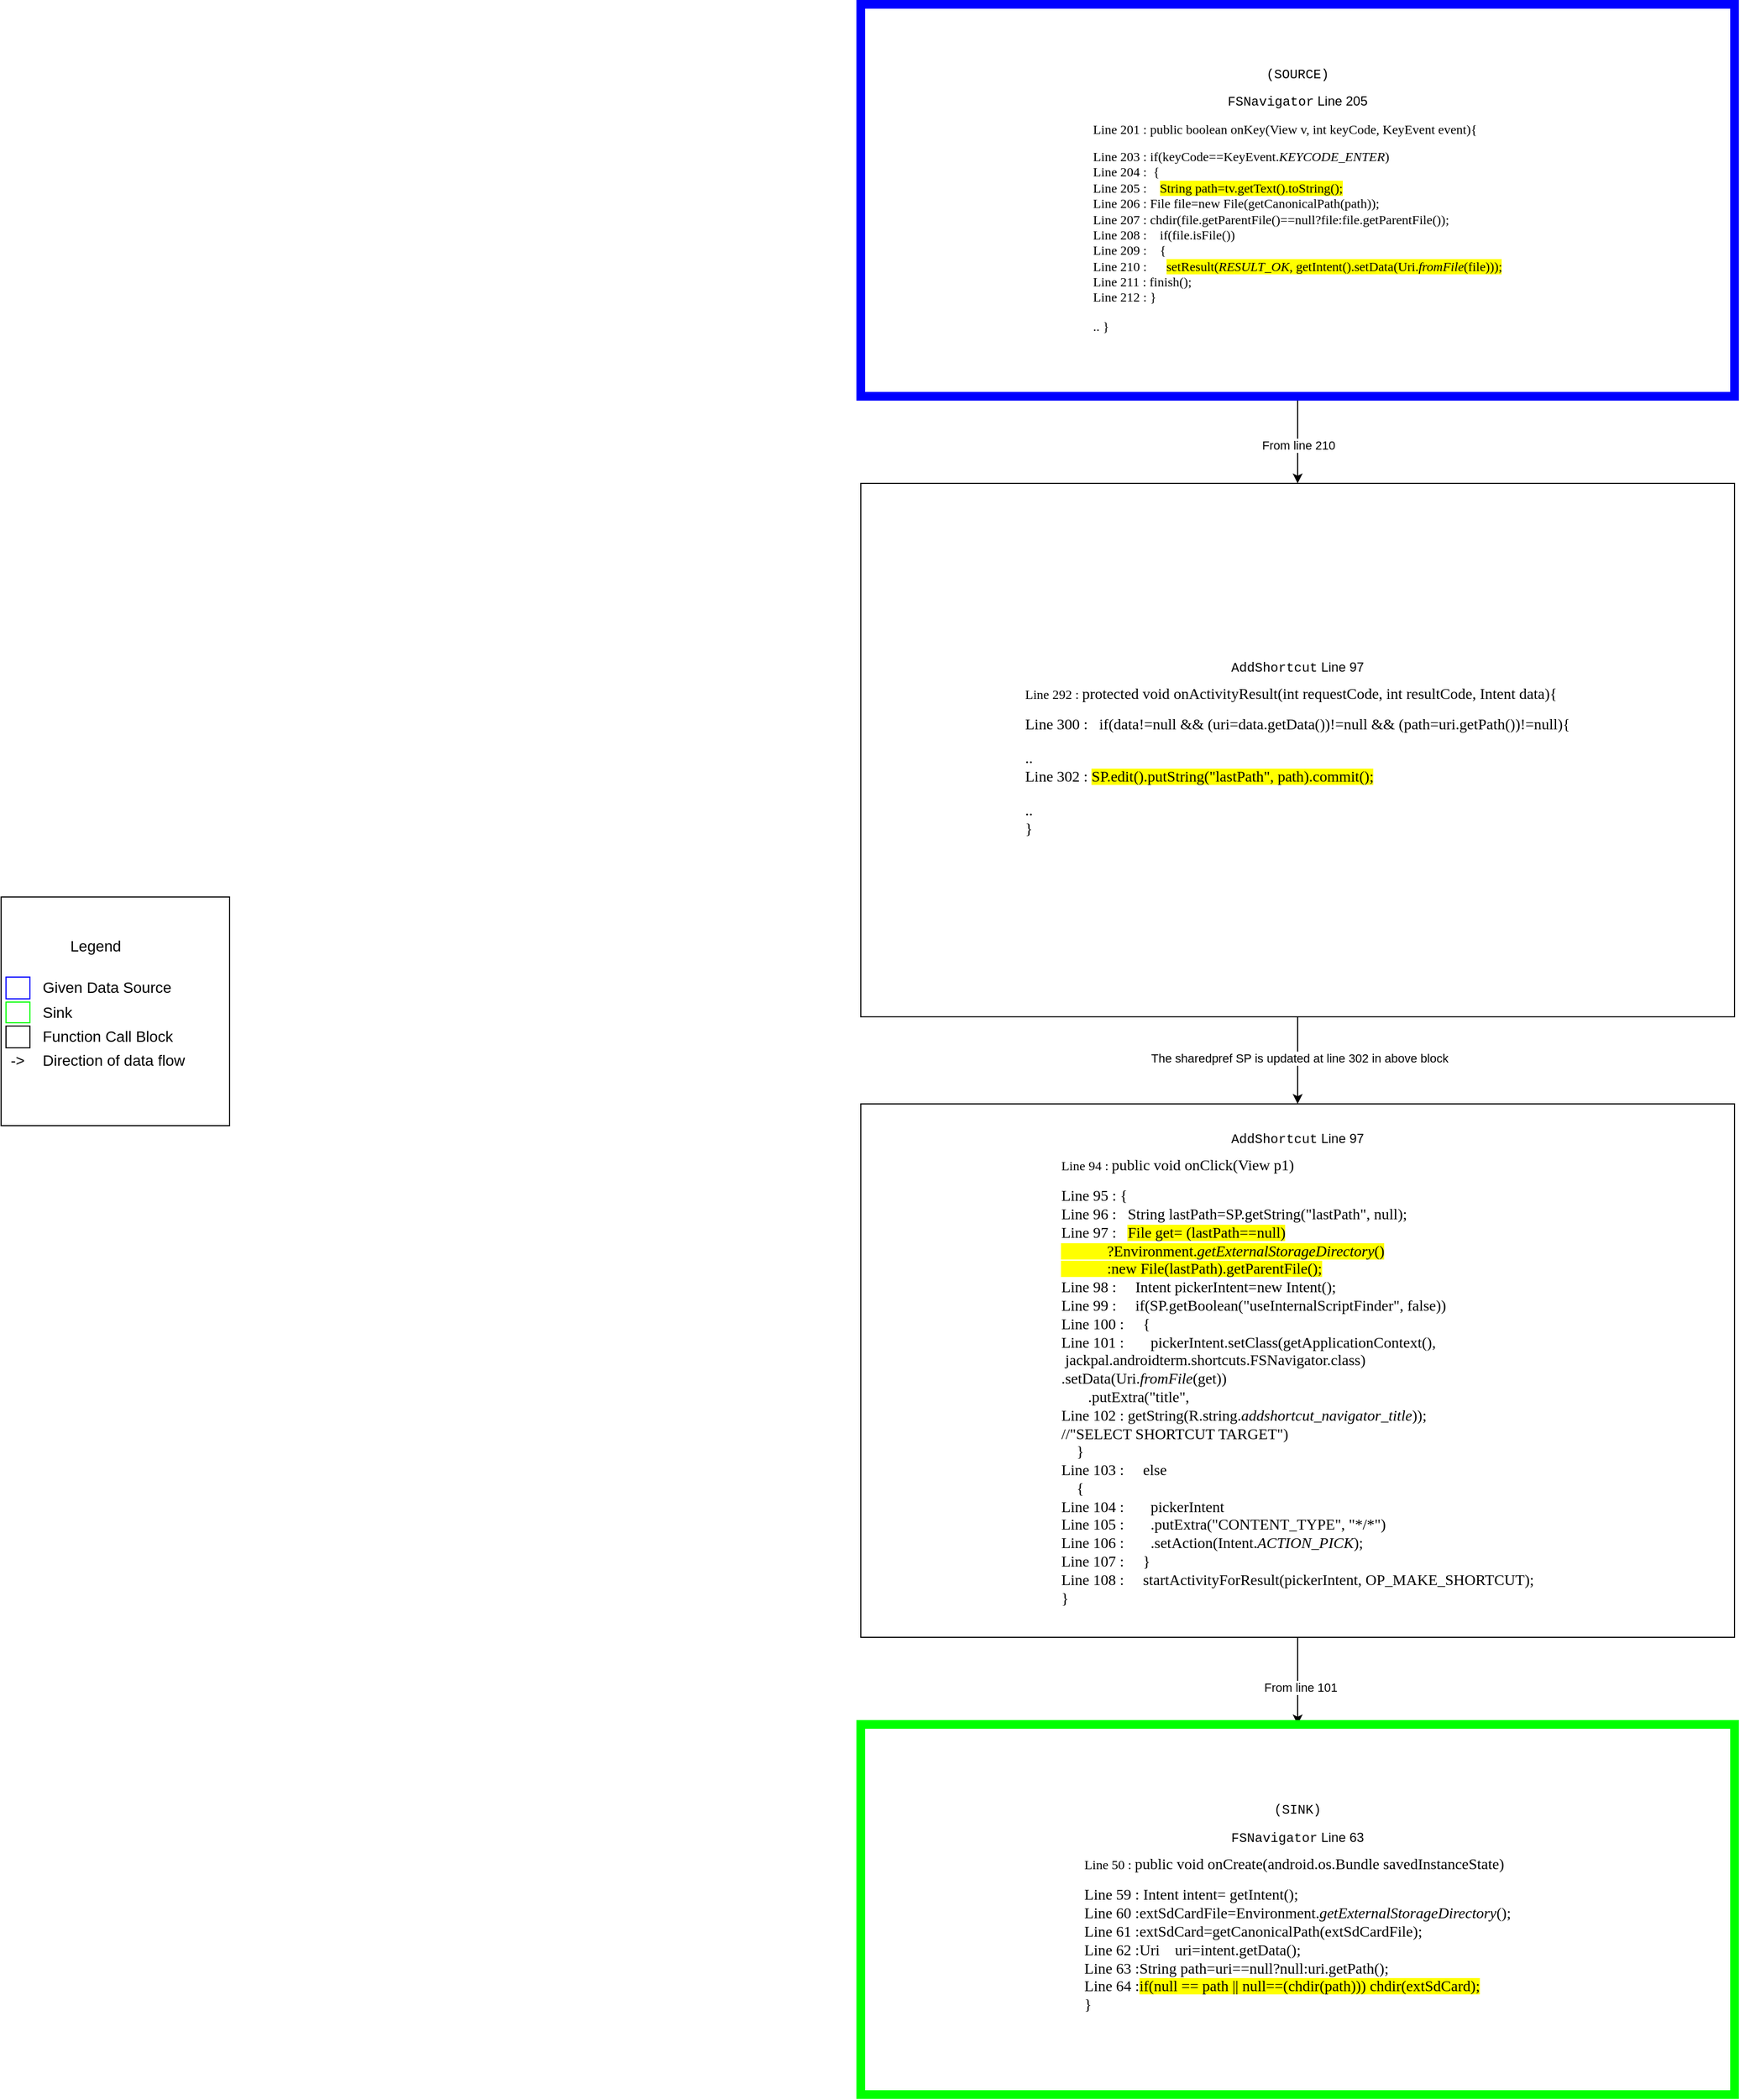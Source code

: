 <mxfile version="13.3.9" type="device"><diagram id="G0vPD9HcUubERHVvLz6Z" name="Page-1"><mxGraphModel dx="4423" dy="764" grid="1" gridSize="10" guides="1" tooltips="1" connect="1" arrows="1" fold="1" page="1" pageScale="1" pageWidth="3300" pageHeight="4681" math="0" shadow="0"><root><mxCell id="0"/><mxCell id="1" parent="0"/><mxCell id="h_QS4e8SRoGH1HCcy8L_-116" style="edgeStyle=orthogonalEdgeStyle;rounded=0;orthogonalLoop=1;jettySize=auto;html=1;entryX=0.5;entryY=0;entryDx=0;entryDy=0;" parent="1" edge="1"><mxGeometry relative="1" as="geometry"><mxPoint x="-2797.5" y="4490" as="sourcePoint"/></mxGeometry></mxCell><mxCell id="h_QS4e8SRoGH1HCcy8L_-124" value="From line 219" style="edgeLabel;html=1;align=center;verticalAlign=middle;resizable=0;points=[];" parent="h_QS4e8SRoGH1HCcy8L_-116" vertex="1" connectable="0"><mxGeometry x="-0.45" y="-1" relative="1" as="geometry"><mxPoint as="offset"/></mxGeometry></mxCell><mxCell id="h_QS4e8SRoGH1HCcy8L_-120" style="edgeStyle=orthogonalEdgeStyle;rounded=0;orthogonalLoop=1;jettySize=auto;html=1;entryX=0.25;entryY=0;entryDx=0;entryDy=0;exitX=1;exitY=0.75;exitDx=0;exitDy=0;" parent="1" edge="1"><mxGeometry relative="1" as="geometry"><mxPoint x="-2492.5" y="4402.5" as="sourcePoint"/></mxGeometry></mxCell><mxCell id="h_QS4e8SRoGH1HCcy8L_-123" value="From Line 206" style="edgeLabel;html=1;align=center;verticalAlign=middle;resizable=0;points=[];" parent="h_QS4e8SRoGH1HCcy8L_-120" vertex="1" connectable="0"><mxGeometry x="-0.112" y="-1" relative="1" as="geometry"><mxPoint x="-1" as="offset"/></mxGeometry></mxCell><mxCell id="h_QS4e8SRoGH1HCcy8L_-121" style="edgeStyle=orthogonalEdgeStyle;rounded=0;orthogonalLoop=1;jettySize=auto;html=1;entryX=0;entryY=0.25;entryDx=0;entryDy=0;" parent="1" edge="1"><mxGeometry relative="1" as="geometry"><mxPoint x="-2492.5" y="4315.333" as="sourcePoint"/></mxGeometry></mxCell><mxCell id="h_QS4e8SRoGH1HCcy8L_-122" value="From Line 206" style="edgeLabel;html=1;align=center;verticalAlign=middle;resizable=0;points=[];" parent="h_QS4e8SRoGH1HCcy8L_-121" vertex="1" connectable="0"><mxGeometry x="-0.358" y="3" relative="1" as="geometry"><mxPoint x="-1" as="offset"/></mxGeometry></mxCell><mxCell id="h_QS4e8SRoGH1HCcy8L_-7" style="edgeStyle=orthogonalEdgeStyle;rounded=0;orthogonalLoop=1;jettySize=auto;html=1;entryX=0.5;entryY=0;entryDx=0;entryDy=0;" parent="1" edge="1"><mxGeometry relative="1" as="geometry"><mxPoint x="-2800" y="4070" as="sourcePoint"/></mxGeometry></mxCell><mxCell id="h_QS4e8SRoGH1HCcy8L_-140" value="From line 134" style="edgeLabel;html=1;align=center;verticalAlign=middle;resizable=0;points=[];" parent="h_QS4e8SRoGH1HCcy8L_-7" vertex="1" connectable="0"><mxGeometry x="-0.169" y="1" relative="1" as="geometry"><mxPoint as="offset"/></mxGeometry></mxCell><mxCell id="h_QS4e8SRoGH1HCcy8L_-117" style="edgeStyle=orthogonalEdgeStyle;rounded=0;orthogonalLoop=1;jettySize=auto;html=1;entryX=0.5;entryY=0;entryDx=0;entryDy=0;" parent="1" edge="1"><mxGeometry relative="1" as="geometry"><mxPoint x="-2800" y="3830" as="sourcePoint"/></mxGeometry></mxCell><mxCell id="h_QS4e8SRoGH1HCcy8L_-149" value="From line 543" style="edgeLabel;html=1;align=center;verticalAlign=middle;resizable=0;points=[];" parent="h_QS4e8SRoGH1HCcy8L_-117" vertex="1" connectable="0"><mxGeometry x="-0.217" y="-1" relative="1" as="geometry"><mxPoint as="offset"/></mxGeometry></mxCell><mxCell id="h_QS4e8SRoGH1HCcy8L_-13" value="From line 312" style="edgeStyle=orthogonalEdgeStyle;rounded=0;orthogonalLoop=1;jettySize=auto;html=1;entryX=0.5;entryY=0;entryDx=0;entryDy=0;" parent="1" edge="1"><mxGeometry relative="1" as="geometry"><mxPoint x="-2800" y="3580" as="sourcePoint"/></mxGeometry></mxCell><mxCell id="FjX2GIfQkdw0yxv1Cs2L-2" value="" style="edgeStyle=orthogonalEdgeStyle;rounded=0;orthogonalLoop=1;jettySize=auto;html=1;" parent="1" source="vHR3Cdy0Tz-PUYb98QXN-1" target="FjX2GIfQkdw0yxv1Cs2L-1" edge="1"><mxGeometry relative="1" as="geometry"/></mxCell><mxCell id="FjX2GIfQkdw0yxv1Cs2L-3" value="From line 101" style="edgeLabel;html=1;align=center;verticalAlign=middle;resizable=0;points=[];" parent="FjX2GIfQkdw0yxv1Cs2L-2" vertex="1" connectable="0"><mxGeometry x="0.146" y="2" relative="1" as="geometry"><mxPoint as="offset"/></mxGeometry></mxCell><mxCell id="vHR3Cdy0Tz-PUYb98QXN-1" value="&lt;p style=&quot;line-height: 100%&quot;&gt;&lt;span style=&quot;font-family: &amp;#34;menlo&amp;#34; , &amp;#34;monaco&amp;#34; , &amp;#34;courier new&amp;#34; , monospace ; background-color: rgb(255 , 255 , 255) ; line-height: 105%&quot;&gt;AddShortcut&lt;/span&gt;&lt;span style=&quot;background-color: rgb(255 , 255 , 255)&quot;&gt;&amp;nbsp;Line 97&lt;/span&gt;&lt;br&gt;&lt;/p&gt;&lt;p style=&quot;text-align: left ; line-height: 100%&quot;&gt;&lt;span style=&quot;font-family: &amp;#34;menlo&amp;#34;&quot;&gt;Line 94 :&amp;nbsp;&lt;/span&gt;&lt;span style=&quot;background-color: rgb(255 , 255 , 255)&quot;&gt;&lt;span style=&quot;font-family: &amp;#34;menlo&amp;#34; ; font-size: 10.5pt&quot;&gt;public void &lt;/span&gt;&lt;span style=&quot;font-family: &amp;#34;menlo&amp;#34; ; font-size: 10.5pt&quot;&gt;onClick&lt;/span&gt;&lt;span style=&quot;font-family: &amp;#34;menlo&amp;#34; ; font-size: 10.5pt&quot;&gt;(View p1)&lt;/span&gt;&lt;/span&gt;&lt;/p&gt;&lt;pre style=&quot;font-family: &amp;#34;menlo&amp;#34; ; font-size: 10.5pt&quot;&gt;&lt;div style=&quot;text-align: left&quot;&gt;&lt;span style=&quot;font-size: 10.5pt ; text-align: center&quot;&gt;Line 95 :&amp;nbsp;&lt;/span&gt;&lt;span style=&quot;background-color: rgb(255 , 255 , 255) ; font-size: 10.5pt&quot;&gt;{&lt;/span&gt;&lt;/div&gt;&lt;span style=&quot;background-color: rgb(255 , 255 , 255)&quot;&gt;&lt;div style=&quot;text-align: left&quot;&gt;&lt;span style=&quot;font-size: 10.5pt ; text-align: center&quot;&gt;Line 96 :&amp;nbsp;&lt;/span&gt;&lt;span style=&quot;font-size: 10.5pt&quot;&gt;&amp;nbsp; String lastPath=&lt;/span&gt;&lt;span style=&quot;font-size: 10.5pt&quot;&gt;SP&lt;/span&gt;&lt;span style=&quot;font-size: 10.5pt&quot;&gt;.getString(&lt;/span&gt;&lt;span style=&quot;font-size: 10.5pt&quot;&gt;&quot;lastPath&quot;&lt;/span&gt;&lt;span style=&quot;font-size: 10.5pt&quot;&gt;, null&lt;/span&gt;&lt;span style=&quot;font-size: 10.5pt&quot;&gt;)&lt;/span&gt;&lt;span style=&quot;font-size: 10.5pt&quot;&gt;;&lt;/span&gt;&lt;/div&gt;&lt;/span&gt;&lt;div style=&quot;text-align: left&quot;&gt;&lt;span style=&quot;font-size: 10.5pt ; text-align: center&quot;&gt;Line 97 :&amp;nbsp;&lt;/span&gt;&lt;span style=&quot;background-color: rgb(255 , 255 , 255) ; font-size: 10.5pt&quot;&gt;  &lt;/span&gt;&lt;span style=&quot;background-color: rgb(255 , 255 , 0)&quot;&gt;&lt;span style=&quot;font-size: 10.5pt&quot;&gt;File get= (lastPath==&lt;/span&gt;&lt;span style=&quot;font-size: 10.5pt&quot;&gt;null&lt;/span&gt;&lt;span style=&quot;font-size: 10.5pt&quot;&gt;)&lt;/span&gt;&lt;/span&gt;&lt;/div&gt;&lt;div style=&quot;text-align: left&quot;&gt;&lt;span style=&quot;background-color: rgb(255 , 255 , 0)&quot;&gt;&lt;span style=&quot;font-size: 10.5pt&quot;&gt;&amp;nbsp; &amp;nbsp; &amp;nbsp; &amp;nbsp; &amp;nbsp; &amp;nbsp; ?Environment.&lt;/span&gt;&lt;span style=&quot;font-size: 10.5pt ; font-style: italic&quot;&gt;getExternalStorageDirectory&lt;/span&gt;&lt;span style=&quot;font-size: 10.5pt&quot;&gt;()&lt;/span&gt;&lt;/span&gt;&lt;/div&gt;&lt;div style=&quot;text-align: left&quot;&gt;&lt;span style=&quot;background-color: rgb(255 , 255 , 0)&quot;&gt;&lt;span style=&quot;font-size: 10.5pt&quot;&gt;&amp;nbsp; &amp;nbsp; &amp;nbsp; &amp;nbsp; &amp;nbsp; &amp;nbsp; :&lt;/span&gt;&lt;span style=&quot;font-size: 10.5pt&quot;&gt;new &lt;/span&gt;&lt;span style=&quot;font-size: 10.5pt&quot;&gt;File(lastPath).getParentFile()&lt;/span&gt;&lt;span style=&quot;font-size: 10.5pt&quot;&gt;;&lt;/span&gt;&lt;/span&gt;&lt;/div&gt;&lt;span style=&quot;background-color: rgb(255 , 255 , 255)&quot;&gt;&lt;div style=&quot;text-align: left&quot;&gt;&lt;span style=&quot;font-size: 10.5pt ; text-align: center&quot;&gt;Line 98 :&amp;nbsp;&lt;/span&gt;&lt;span style=&quot;font-size: 10.5pt&quot;&gt;    &lt;/span&gt;&lt;span style=&quot;font-size: 10.5pt&quot;&gt;Intent pickerIntent=&lt;/span&gt;&lt;span style=&quot;font-size: 10.5pt&quot;&gt;new &lt;/span&gt;&lt;span style=&quot;font-size: 10.5pt&quot;&gt;Intent()&lt;/span&gt;&lt;span style=&quot;font-size: 10.5pt&quot;&gt;;&lt;/span&gt;&lt;/div&gt;&lt;/span&gt;&lt;span style=&quot;background-color: rgb(255 , 255 , 255)&quot;&gt;&lt;div style=&quot;text-align: left&quot;&gt;&lt;span style=&quot;font-size: 10.5pt ; text-align: center&quot;&gt;Line 99 :&amp;nbsp;&lt;/span&gt;&lt;span style=&quot;font-size: 10.5pt&quot;&gt;&amp;nbsp; &amp;nbsp; if&lt;/span&gt;&lt;span style=&quot;font-size: 10.5pt&quot;&gt;(&lt;/span&gt;&lt;span style=&quot;font-size: 10.5pt&quot;&gt;SP&lt;/span&gt;&lt;span style=&quot;font-size: 10.5pt&quot;&gt;.getBoolean(&lt;/span&gt;&lt;span style=&quot;font-size: 10.5pt&quot;&gt;&quot;useInternalScriptFinder&quot;&lt;/span&gt;&lt;span style=&quot;font-size: 10.5pt&quot;&gt;, false&lt;/span&gt;&lt;span style=&quot;font-size: 10.5pt&quot;&gt;))&lt;/span&gt;&lt;/div&gt;&lt;/span&gt;&lt;span style=&quot;background-color: rgb(255 , 255 , 255)&quot;&gt;&lt;div style=&quot;text-align: left&quot;&gt;&lt;span style=&quot;font-size: 10.5pt ; text-align: center&quot;&gt;Line 100 :&amp;nbsp;&lt;/span&gt;&lt;span style=&quot;font-size: 10.5pt&quot;&gt;&amp;nbsp; &amp;nbsp; {&lt;/span&gt;&lt;/div&gt;&lt;/span&gt;&lt;span style=&quot;background-color: rgb(255 , 255 , 255)&quot;&gt;&lt;div style=&quot;text-align: left&quot;&gt;&lt;span style=&quot;font-size: 10.5pt ; text-align: center&quot;&gt;Line 101 :&amp;nbsp;&lt;/span&gt;&lt;span style=&quot;font-size: 10.5pt&quot;&gt;&amp;nbsp; &amp;nbsp; &amp;nbsp; pickerIntent.setClass(getApplicationContext()&lt;/span&gt;&lt;span style=&quot;font-size: 10.5pt&quot;&gt;,&lt;/span&gt;&lt;/div&gt;&lt;div style=&quot;text-align: left&quot;&gt;&lt;span style=&quot;font-size: 10.5pt&quot;&gt; &lt;/span&gt;&lt;span style=&quot;font-size: 10.5pt&quot;&gt;jackpal.androidterm.shortcuts.FSNavigator.&lt;/span&gt;&lt;span style=&quot;font-size: 10.5pt&quot;&gt;class&lt;/span&gt;&lt;span style=&quot;font-size: 10.5pt&quot;&gt;)&lt;/span&gt;&lt;/div&gt;&lt;div style=&quot;text-align: left&quot;&gt;&lt;span style=&quot;font-size: 10.5pt&quot;&gt;.setData(Uri.&lt;/span&gt;&lt;span style=&quot;font-size: 10.5pt ; font-style: italic&quot;&gt;fromFile&lt;/span&gt;&lt;span style=&quot;font-size: 10.5pt&quot;&gt;(get))&lt;/span&gt;&lt;/div&gt;&lt;/span&gt;&lt;span style=&quot;background-color: rgb(255 , 255 , 255)&quot;&gt;&lt;div style=&quot;text-align: left&quot;&gt;&lt;span style=&quot;font-size: 10.5pt ; text-align: center&quot;&gt;&amp;nbsp;&lt;/span&gt;&lt;span style=&quot;font-size: 10.5pt&quot;&gt;&amp;nbsp; &amp;nbsp; &amp;nbsp; .putExtra(&lt;/span&gt;&lt;span style=&quot;font-size: 10.5pt&quot;&gt;&quot;title&quot;&lt;/span&gt;&lt;span style=&quot;font-size: 10.5pt&quot;&gt;,&amp;nbsp;&lt;/span&gt;&lt;/div&gt;&lt;/span&gt;&lt;span style=&quot;background-color: rgb(255 , 255 , 255)&quot;&gt;&lt;div style=&quot;text-align: left&quot;&gt;&lt;span style=&quot;font-size: 10.5pt ; text-align: center&quot;&gt;Line 102 :&amp;nbsp;&lt;/span&gt;&lt;span style=&quot;font-size: 10.5pt&quot;&gt;getString(R.string.&lt;/span&gt;&lt;span style=&quot;font-size: 10.5pt ; font-style: italic&quot;&gt;addshortcut_navigator_title&lt;/span&gt;&lt;span style=&quot;font-size: 10.5pt&quot;&gt;))&lt;/span&gt;&lt;span style=&quot;font-size: 10.5pt&quot;&gt;;&lt;/span&gt;&lt;/div&gt;&lt;div style=&quot;text-align: left&quot;&gt;&lt;span style=&quot;font-size: 10.5pt&quot;&gt;//&quot;SELECT SHORTCUT TARGET&quot;)&lt;/span&gt;&lt;/div&gt;&lt;div style=&quot;text-align: left&quot;&gt;&lt;span style=&quot;font-size: 10.5pt&quot;&gt;    &lt;/span&gt;&lt;span style=&quot;font-size: 10.5pt&quot;&gt;}&lt;/span&gt;&lt;/div&gt;&lt;/span&gt;&lt;span style=&quot;background-color: rgb(255 , 255 , 255)&quot;&gt;&lt;div style=&quot;text-align: left&quot;&gt;&lt;span style=&quot;font-size: 10.5pt ; text-align: center&quot;&gt;Line 103 :&amp;nbsp;&lt;/span&gt;&lt;span style=&quot;font-size: 10.5pt&quot;&gt;    &lt;/span&gt;&lt;span style=&quot;font-size: 10.5pt&quot;&gt;else&lt;/span&gt;&lt;/div&gt;&lt;div style=&quot;text-align: left&quot;&gt;&lt;span style=&quot;font-size: 10.5pt&quot;&gt;    &lt;/span&gt;&lt;span style=&quot;font-size: 10.5pt&quot;&gt;{&lt;/span&gt;&lt;/div&gt;&lt;/span&gt;&lt;span style=&quot;background-color: rgb(255 , 255 , 255)&quot;&gt;&lt;div style=&quot;text-align: left&quot;&gt;&lt;span style=&quot;font-size: 10.5pt ; text-align: center&quot;&gt;Line 104 :&amp;nbsp;&lt;/span&gt;&lt;span style=&quot;font-size: 10.5pt&quot;&gt;&amp;nbsp; &amp;nbsp; &amp;nbsp; pickerIntent&lt;/span&gt;&lt;/div&gt;&lt;/span&gt;&lt;span style=&quot;background-color: rgb(255 , 255 , 255)&quot;&gt;&lt;div style=&quot;text-align: left&quot;&gt;&lt;span style=&quot;font-size: 10.5pt ; text-align: center&quot;&gt;Line 105 :&amp;nbsp;&lt;/span&gt;&lt;span style=&quot;font-size: 10.5pt&quot;&gt;&amp;nbsp; &amp;nbsp; &amp;nbsp; .putExtra(&lt;/span&gt;&lt;span style=&quot;font-size: 10.5pt&quot;&gt;&quot;CONTENT_TYPE&quot;&lt;/span&gt;&lt;span style=&quot;font-size: 10.5pt&quot;&gt;, &lt;/span&gt;&lt;span style=&quot;font-size: 10.5pt&quot;&gt;&quot;*/*&quot;&lt;/span&gt;&lt;span style=&quot;font-size: 10.5pt&quot;&gt;)&lt;/span&gt;&lt;/div&gt;&lt;/span&gt;&lt;span style=&quot;background-color: rgb(255 , 255 , 255)&quot;&gt;&lt;div style=&quot;text-align: left&quot;&gt;&lt;span style=&quot;font-size: 10.5pt ; text-align: center&quot;&gt;Line 106 :&amp;nbsp;&lt;/span&gt;&lt;span style=&quot;font-size: 10.5pt&quot;&gt;&amp;nbsp; &amp;nbsp; &amp;nbsp; .setAction(Intent.&lt;/span&gt;&lt;span style=&quot;font-size: 10.5pt ; font-style: italic&quot;&gt;ACTION_PICK&lt;/span&gt;&lt;span style=&quot;font-size: 10.5pt&quot;&gt;)&lt;/span&gt;&lt;span style=&quot;font-size: 10.5pt&quot;&gt;;&lt;/span&gt;&lt;/div&gt;&lt;/span&gt;&lt;span style=&quot;background-color: rgb(255 , 255 , 255)&quot;&gt;&lt;div style=&quot;text-align: left&quot;&gt;&lt;span style=&quot;font-size: 10.5pt ; text-align: center&quot;&gt;Line 107 :&amp;nbsp;&lt;/span&gt;&lt;span style=&quot;font-size: 10.5pt&quot;&gt;    &lt;/span&gt;&lt;span style=&quot;font-size: 10.5pt&quot;&gt;}&lt;/span&gt;&lt;/div&gt;&lt;/span&gt;&lt;span style=&quot;background-color: rgb(255 , 255 , 255)&quot;&gt;&lt;div style=&quot;text-align: left&quot;&gt;&lt;span style=&quot;font-size: 10.5pt ; text-align: center&quot;&gt;Line 108 :&amp;nbsp;&lt;/span&gt;&lt;span style=&quot;font-size: 10.5pt&quot;&gt;&amp;nbsp; &amp;nbsp; startActivityForResult(pickerIntent&lt;/span&gt;&lt;span style=&quot;font-size: 10.5pt&quot;&gt;, &lt;/span&gt;&lt;span style=&quot;font-size: 10.5pt&quot;&gt;OP_MAKE_SHORTCUT&lt;/span&gt;&lt;span style=&quot;font-size: 10.5pt&quot;&gt;)&lt;/span&gt;&lt;span style=&quot;font-size: 10.5pt&quot;&gt;;&lt;/span&gt;&lt;/div&gt;&lt;div style=&quot;text-align: left&quot;&gt;&lt;span style=&quot;font-size: 10.5pt&quot;&gt;}&lt;/span&gt;&lt;/div&gt;&lt;/span&gt;&lt;/pre&gt;&lt;p&gt;&lt;/p&gt;" style="rounded=0;whiteSpace=wrap;html=1;strokeWidth=1;" parent="1" vertex="1"><mxGeometry x="-2430" y="1150" width="803" height="490" as="geometry"/></mxCell><mxCell id="Mb2Hw7IAUnEFLfyVWeNi-3" style="edgeStyle=orthogonalEdgeStyle;rounded=0;orthogonalLoop=1;jettySize=auto;html=1;entryX=0.5;entryY=0;entryDx=0;entryDy=0;" edge="1" parent="1" source="Mb2Hw7IAUnEFLfyVWeNi-1" target="vHR3Cdy0Tz-PUYb98QXN-1"><mxGeometry relative="1" as="geometry"/></mxCell><mxCell id="Mb2Hw7IAUnEFLfyVWeNi-4" value="The sharedpref SP is updated at line 302 in above block" style="edgeLabel;html=1;align=center;verticalAlign=middle;resizable=0;points=[];" vertex="1" connectable="0" parent="Mb2Hw7IAUnEFLfyVWeNi-3"><mxGeometry x="-0.064" y="1" relative="1" as="geometry"><mxPoint as="offset"/></mxGeometry></mxCell><mxCell id="Mb2Hw7IAUnEFLfyVWeNi-1" value="&lt;p style=&quot;line-height: 100%&quot;&gt;&lt;span style=&quot;font-family: &amp;#34;menlo&amp;#34; , &amp;#34;monaco&amp;#34; , &amp;#34;courier new&amp;#34; , monospace ; background-color: rgb(255 , 255 , 255) ; line-height: 105%&quot;&gt;AddShortcut&lt;/span&gt;&lt;span style=&quot;background-color: rgb(255 , 255 , 255)&quot;&gt;&amp;nbsp;Line 97&lt;/span&gt;&lt;br&gt;&lt;/p&gt;&lt;p style=&quot;text-align: left ; line-height: 100%&quot;&gt;&lt;span style=&quot;background-color: rgb(255 , 255 , 255)&quot;&gt;&lt;span style=&quot;font-family: &amp;#34;menlo&amp;#34;&quot;&gt;Line 292 :&amp;nbsp;&lt;/span&gt;&lt;span style=&quot;font-family: &amp;#34;menlo&amp;#34; ; font-size: 10.5pt ; text-align: center&quot;&gt;protected void &lt;/span&gt;&lt;span style=&quot;font-family: &amp;#34;menlo&amp;#34; ; font-size: 10.5pt ; text-align: center&quot;&gt;onActivityResult&lt;/span&gt;&lt;span style=&quot;font-family: &amp;#34;menlo&amp;#34; ; font-size: 10.5pt ; text-align: center&quot;&gt;(&lt;/span&gt;&lt;span style=&quot;font-family: &amp;#34;menlo&amp;#34; ; font-size: 10.5pt ; text-align: center&quot;&gt;int &lt;/span&gt;&lt;span style=&quot;font-family: &amp;#34;menlo&amp;#34; ; font-size: 10.5pt ; text-align: center&quot;&gt;requestCode&lt;/span&gt;&lt;span style=&quot;font-family: &amp;#34;menlo&amp;#34; ; font-size: 10.5pt ; text-align: center&quot;&gt;, int &lt;/span&gt;&lt;span style=&quot;font-family: &amp;#34;menlo&amp;#34; ; font-size: 10.5pt ; text-align: center&quot;&gt;resultCode&lt;/span&gt;&lt;span style=&quot;font-family: &amp;#34;menlo&amp;#34; ; font-size: 10.5pt ; text-align: center&quot;&gt;, &lt;/span&gt;&lt;span style=&quot;font-family: &amp;#34;menlo&amp;#34; ; font-size: 10.5pt ; text-align: center&quot;&gt;Intent data)&lt;/span&gt;&lt;/span&gt;&lt;span style=&quot;background-color: rgb(255 , 255 , 255) ; font-size: 10.5pt ; font-family: &amp;#34;menlo&amp;#34;&quot;&gt;{&lt;/span&gt;&lt;/p&gt;&lt;pre style=&quot;font-family: &amp;#34;menlo&amp;#34; ; font-size: 10.5pt&quot;&gt;&lt;div style=&quot;text-align: left&quot;&gt;&lt;span style=&quot;background-color: rgb(255 , 255 , 255)&quot;&gt;&lt;span style=&quot;font-size: 10.5pt&quot;&gt;Line 300 :&amp;nbsp;&lt;/span&gt;&lt;span style=&quot;font-size: 10.5pt&quot;&gt;&amp;nbsp; &lt;/span&gt;&lt;span style=&quot;font-family: &amp;#34;menlo&amp;#34; ; font-size: 10.5pt&quot;&gt;if&lt;/span&gt;&lt;span style=&quot;font-family: &amp;#34;menlo&amp;#34; ; font-size: 10.5pt&quot;&gt;(data!=&lt;/span&gt;&lt;span style=&quot;font-family: &amp;#34;menlo&amp;#34; ; font-size: 10.5pt&quot;&gt;null &lt;/span&gt;&lt;span style=&quot;font-family: &amp;#34;menlo&amp;#34; ; font-size: 10.5pt&quot;&gt;&amp;amp;&amp;amp; (uri=data.getData())!=&lt;/span&gt;&lt;span style=&quot;font-family: &amp;#34;menlo&amp;#34; ; font-size: 10.5pt&quot;&gt;null &lt;/span&gt;&lt;span style=&quot;font-family: &amp;#34;menlo&amp;#34; ; font-size: 10.5pt&quot;&gt;&amp;amp;&amp;amp; (&lt;/span&gt;&lt;span style=&quot;font-family: &amp;#34;menlo&amp;#34; ; font-size: 10.5pt&quot;&gt;path&lt;/span&gt;&lt;span style=&quot;font-family: &amp;#34;menlo&amp;#34; ; font-size: 10.5pt&quot;&gt;=uri.getPath())!=&lt;/span&gt;&lt;span style=&quot;font-family: &amp;#34;menlo&amp;#34; ; font-size: 10.5pt&quot;&gt;null&lt;/span&gt;&lt;span style=&quot;font-family: &amp;#34;menlo&amp;#34; ; font-size: 10.5pt&quot;&gt;)&lt;/span&gt;&lt;/span&gt;&lt;span style=&quot;background-color: rgb(255 , 255 , 255) ; font-size: 10.5pt ; font-family: &amp;#34;menlo&amp;#34;&quot;&gt;{&lt;/span&gt;&lt;/div&gt;&lt;pre style=&quot;font-family: &amp;#34;menlo&amp;#34; ; font-size: 10.5pt&quot;&gt;&lt;div style=&quot;background-color: rgb(255 , 255 , 255) ; text-align: left&quot;&gt;&lt;span style=&quot;font-size: 10.5pt ; text-align: center&quot;&gt;..&lt;/span&gt;&lt;/div&gt;&lt;div style=&quot;text-align: left&quot;&gt;&lt;span style=&quot;font-size: 10.5pt ; background-color: rgb(255 , 255 , 255) ; font-size: 10.5pt&quot;&gt;&lt;/span&gt;&lt;span style=&quot;background-color: rgb(255 , 255 , 255) ; font-size: 10.5pt ; text-align: center&quot;&gt;Line 302 : &lt;/span&gt;&lt;span style=&quot;background-color: rgb(255 , 255 , 0)&quot;&gt;&lt;span style=&quot;font-size: 10.5pt&quot;&gt;SP&lt;/span&gt;&lt;span style=&quot;font-size: 10.5pt&quot;&gt;.edit().putString(&lt;/span&gt;&lt;span style=&quot;font-size: 10.5pt&quot;&gt;&quot;lastPath&quot;&lt;/span&gt;&lt;span style=&quot;font-size: 10.5pt&quot;&gt;, &lt;/span&gt;&lt;span style=&quot;font-size: 10.5pt&quot;&gt;path&lt;/span&gt;&lt;span style=&quot;font-size: 10.5pt&quot;&gt;).commit()&lt;/span&gt;&lt;span style=&quot;font-size: 10.5pt&quot;&gt;;&lt;/span&gt;&lt;/span&gt;&lt;/div&gt;&lt;/pre&gt;&lt;span style=&quot;background-color: rgb(255 , 255 , 255)&quot;&gt;&lt;div style=&quot;text-align: left&quot;&gt;&lt;span style=&quot;font-size: 10.5pt&quot;&gt;..&lt;/span&gt;&lt;/div&gt;&lt;div style=&quot;text-align: left&quot;&gt;&lt;span style=&quot;font-size: 10.5pt&quot;&gt;}&lt;/span&gt;&lt;/div&gt;&lt;/span&gt;&lt;/pre&gt;&lt;p&gt;&lt;/p&gt;" style="rounded=0;whiteSpace=wrap;html=1;strokeWidth=1;" vertex="1" parent="1"><mxGeometry x="-2430" y="580" width="803" height="490" as="geometry"/></mxCell><mxCell id="Mb2Hw7IAUnEFLfyVWeNi-7" style="edgeStyle=orthogonalEdgeStyle;rounded=0;orthogonalLoop=1;jettySize=auto;html=1;entryX=0.5;entryY=0;entryDx=0;entryDy=0;" edge="1" parent="1" source="Mb2Hw7IAUnEFLfyVWeNi-5" target="Mb2Hw7IAUnEFLfyVWeNi-1"><mxGeometry relative="1" as="geometry"/></mxCell><mxCell id="Mb2Hw7IAUnEFLfyVWeNi-8" value="From line 210" style="edgeLabel;html=1;align=center;verticalAlign=middle;resizable=0;points=[];" vertex="1" connectable="0" parent="Mb2Hw7IAUnEFLfyVWeNi-7"><mxGeometry x="0.114" relative="1" as="geometry"><mxPoint as="offset"/></mxGeometry></mxCell><mxCell id="Mb2Hw7IAUnEFLfyVWeNi-5" value="&lt;p style=&quot;line-height: 100%&quot;&gt;&lt;span style=&quot;font-family: &amp;#34;menlo&amp;#34; , &amp;#34;monaco&amp;#34; , &amp;#34;courier new&amp;#34; , monospace ; background-color: rgb(255 , 255 , 255) ; line-height: 105%&quot;&gt;(SOURCE)&lt;/span&gt;&lt;/p&gt;&lt;p style=&quot;line-height: 100%&quot;&gt;&lt;span style=&quot;font-family: &amp;#34;menlo&amp;#34; , &amp;#34;monaco&amp;#34; , &amp;#34;courier new&amp;#34; , monospace ; background-color: rgb(255 , 255 , 255) ; line-height: 105%&quot;&gt;FSNavigator&lt;/span&gt;&lt;span style=&quot;background-color: rgb(255 , 255 , 255)&quot;&gt;&amp;nbsp;Line 205&lt;/span&gt;&lt;br&gt;&lt;/p&gt;&lt;p style=&quot;text-align: left ; line-height: 100%&quot;&gt;&lt;span style=&quot;background-color: rgb(255 , 255 , 255)&quot;&gt;&lt;font style=&quot;font-size: 12px&quot;&gt;&lt;span style=&quot;font-family: &amp;#34;menlo&amp;#34;&quot;&gt;Line 201 :&amp;nbsp;&lt;/span&gt;&lt;span style=&quot;font-family: &amp;#34;menlo&amp;#34;&quot;&gt;public boolean &lt;/span&gt;&lt;span style=&quot;font-family: &amp;#34;menlo&amp;#34;&quot;&gt;onKey&lt;/span&gt;&lt;span style=&quot;font-family: &amp;#34;menlo&amp;#34;&quot;&gt;(View v&lt;/span&gt;&lt;span style=&quot;font-family: &amp;#34;menlo&amp;#34;&quot;&gt;, int &lt;/span&gt;&lt;span style=&quot;font-family: &amp;#34;menlo&amp;#34;&quot;&gt;keyCode&lt;/span&gt;&lt;span style=&quot;font-family: &amp;#34;menlo&amp;#34;&quot;&gt;, &lt;/span&gt;&lt;span style=&quot;font-family: &amp;#34;menlo&amp;#34;&quot;&gt;KeyEvent event)&lt;/span&gt;&lt;/font&gt;&lt;/span&gt;&lt;span style=&quot;background-color: rgb(255 , 255 , 255) ; font-family: &amp;#34;menlo&amp;#34;&quot;&gt;{&lt;/span&gt;&lt;/p&gt;&lt;span style=&quot;font-family: &amp;#34;menlo&amp;#34; ; background-color: rgb(255 , 255 , 255)&quot;&gt;&lt;div style=&quot;text-align: left&quot;&gt;Line 203 :&amp;nbsp;&lt;span style=&quot;text-align: left&quot;&gt;if&lt;/span&gt;&lt;span style=&quot;text-align: left&quot;&gt;(keyCode==KeyEvent.&lt;/span&gt;&lt;span style=&quot;text-align: left ; font-style: italic&quot;&gt;KEYCODE_ENTER&lt;/span&gt;&lt;span style=&quot;text-align: left&quot;&gt;)&lt;/span&gt;&lt;/div&gt;&lt;/span&gt;&lt;span style=&quot;font-family: &amp;#34;menlo&amp;#34; ; background-color: rgb(255 , 255 , 255)&quot;&gt;&lt;div style=&quot;text-align: left&quot;&gt;Line 204 :&lt;span style=&quot;text-align: left&quot;&gt;&amp;nbsp; {&lt;/span&gt;&lt;/div&gt;&lt;/span&gt;&lt;span style=&quot;font-family: &amp;#34;menlo&amp;#34;&quot;&gt;&lt;div style=&quot;text-align: left&quot;&gt;&lt;span style=&quot;background-color: rgb(255 , 255 , 255)&quot;&gt;Line 205 :&lt;/span&gt;&lt;span style=&quot;text-align: left&quot;&gt;&lt;span style=&quot;background-color: rgb(255 , 255 , 255)&quot;&gt;&amp;nbsp; &amp;nbsp; &lt;/span&gt;&lt;span style=&quot;background-color: rgb(255 , 255 , 0)&quot;&gt;String path=&lt;/span&gt;&lt;/span&gt;&lt;span style=&quot;background-color: rgb(255 , 255 , 0)&quot;&gt;&lt;span style=&quot;text-align: left&quot;&gt;tv&lt;/span&gt;&lt;span style=&quot;text-align: left&quot;&gt;.getText().toString()&lt;/span&gt;&lt;span style=&quot;text-align: left&quot;&gt;;&lt;/span&gt;&lt;/span&gt;&lt;/div&gt;&lt;/span&gt;&lt;span style=&quot;font-family: &amp;#34;menlo&amp;#34; ; background-color: rgb(255 , 255 , 255)&quot;&gt;&lt;div style=&quot;text-align: left&quot;&gt;Line 206 :&amp;nbsp;&lt;span style=&quot;text-align: left&quot;&gt;File file=&lt;/span&gt;&lt;span style=&quot;text-align: left&quot;&gt;new &lt;/span&gt;&lt;span style=&quot;text-align: left&quot;&gt;File(getCanonicalPath(path))&lt;/span&gt;&lt;span style=&quot;text-align: left&quot;&gt;;&lt;/span&gt;&lt;/div&gt;&lt;/span&gt;&lt;span style=&quot;font-family: &amp;#34;menlo&amp;#34; ; background-color: rgb(255 , 255 , 255)&quot;&gt;&lt;div style=&quot;text-align: left&quot;&gt;Line 207 :&amp;nbsp;&lt;span style=&quot;text-align: left&quot;&gt;chdir(file.getParentFile()==&lt;/span&gt;&lt;span style=&quot;text-align: left&quot;&gt;null&lt;/span&gt;&lt;span style=&quot;text-align: left&quot;&gt;?file:file.getParentFile())&lt;/span&gt;&lt;span style=&quot;text-align: left&quot;&gt;;&lt;/span&gt;&lt;/div&gt;&lt;/span&gt;&lt;span style=&quot;font-family: &amp;#34;menlo&amp;#34; ; background-color: rgb(255 , 255 , 255)&quot;&gt;&lt;div style=&quot;text-align: left&quot;&gt;Line 208 :&amp;nbsp; &amp;nbsp; if(file.isFile())&lt;/div&gt;&lt;/span&gt;&lt;span style=&quot;font-family: &amp;#34;menlo&amp;#34; ; background-color: rgb(255 , 255 , 255)&quot;&gt;&lt;div style=&quot;text-align: left&quot;&gt;Line 209 :&amp;nbsp; &amp;nbsp; {&lt;/div&gt;&lt;/span&gt;&lt;span style=&quot;font-family: &amp;#34;menlo&amp;#34;&quot;&gt;&lt;div style=&quot;text-align: left&quot;&gt;&lt;span style=&quot;background-color: rgb(255 , 255 , 255)&quot;&gt;Line 210 :&amp;nbsp; &amp;nbsp; &amp;nbsp; &lt;/span&gt;&lt;span style=&quot;background-color: rgb(255 , 255 , 0)&quot;&gt;setResult(&lt;span style=&quot;font-style: italic&quot;&gt;RESULT_OK&lt;/span&gt;, getIntent().setData(Uri.&lt;span style=&quot;font-style: italic&quot;&gt;fromFile&lt;/span&gt;(file)));&lt;/span&gt;&lt;/div&gt;&lt;/span&gt;&lt;span style=&quot;font-family: &amp;#34;menlo&amp;#34; ; background-color: rgb(255 , 255 , 255)&quot;&gt;&lt;div style=&quot;text-align: left&quot;&gt;Line 211 :&amp;nbsp;&lt;span style=&quot;text-align: left&quot;&gt;finish()&lt;/span&gt;&lt;span style=&quot;text-align: left&quot;&gt;;&lt;/span&gt;&lt;/div&gt;&lt;/span&gt;&lt;span style=&quot;font-family: &amp;#34;menlo&amp;#34; ; background-color: rgb(255 , 255 , 255)&quot;&gt;&lt;div style=&quot;text-align: left&quot;&gt;Line 212 :&amp;nbsp;&lt;span style=&quot;text-align: left&quot;&gt;}&lt;/span&gt;&lt;/div&gt;&lt;/span&gt;&lt;pre style=&quot;text-align: left ; font-family: &amp;#34;menlo&amp;#34;&quot;&gt;&lt;span style=&quot;background-color: rgb(255 , 255 , 255)&quot;&gt;&lt;font style=&quot;font-size: 12px&quot;&gt;.. }&lt;/font&gt;&lt;/span&gt;&lt;/pre&gt;&lt;p&gt;&lt;/p&gt;" style="rounded=0;whiteSpace=wrap;html=1;strokeWidth=8;strokeColor=#0000FF;" vertex="1" parent="1"><mxGeometry x="-2430" y="140" width="803" height="360" as="geometry"/></mxCell><mxCell id="FjX2GIfQkdw0yxv1Cs2L-1" value="&lt;p style=&quot;line-height: 100%&quot;&gt;&lt;span style=&quot;font-family: &amp;#34;menlo&amp;#34; , &amp;#34;monaco&amp;#34; , &amp;#34;courier new&amp;#34; , monospace ; background-color: rgb(255 , 255 , 255) ; line-height: 105%&quot;&gt;(SINK)&lt;/span&gt;&lt;/p&gt;&lt;p style=&quot;line-height: 100%&quot;&gt;&lt;span style=&quot;font-family: &amp;#34;menlo&amp;#34; , &amp;#34;monaco&amp;#34; , &amp;#34;courier new&amp;#34; , monospace ; background-color: rgb(255 , 255 , 255) ; line-height: 105%&quot;&gt;FSNavigator&lt;/span&gt;&lt;span style=&quot;background-color: rgb(255 , 255 , 255)&quot;&gt;&amp;nbsp;Line 63&lt;/span&gt;&lt;br&gt;&lt;/p&gt;&lt;p style=&quot;text-align: left ; line-height: 100%&quot;&gt;&lt;span style=&quot;background-color: rgb(255 , 255 , 255)&quot;&gt;&lt;span style=&quot;font-family: &amp;#34;menlo&amp;#34;&quot;&gt;Line 50 :&amp;nbsp;&lt;/span&gt;&lt;span style=&quot;font-family: &amp;#34;menlo&amp;#34; ; font-size: 10.5pt&quot;&gt;public void &lt;/span&gt;&lt;span style=&quot;font-family: &amp;#34;menlo&amp;#34; ; font-size: 10.5pt&quot;&gt;onCreate&lt;/span&gt;&lt;span style=&quot;font-family: &amp;#34;menlo&amp;#34; ; font-size: 10.5pt&quot;&gt;(android.os.Bundle savedInstanceState)&lt;/span&gt;&lt;/span&gt;&lt;/p&gt;&lt;pre style=&quot;font-family: &amp;#34;menlo&amp;#34; ; font-size: 10.5pt&quot;&gt;&lt;div style=&quot;text-align: left&quot;&gt;&lt;span style=&quot;background-color: rgb(255 , 255 , 255)&quot;&gt;&lt;span style=&quot;font-size: 10.5pt&quot;&gt;Line 59 :&amp;nbsp;&lt;/span&gt;&lt;span style=&quot;font-family: &amp;#34;menlo&amp;#34; ; font-size: 10.5pt&quot;&gt;Intent intent= getIntent()&lt;/span&gt;&lt;span style=&quot;font-family: &amp;#34;menlo&amp;#34; ; font-size: 10.5pt&quot;&gt;;&lt;/span&gt;&lt;/span&gt;&lt;/div&gt;&lt;div style=&quot;text-align: left&quot;&gt;&lt;span style=&quot;font-size: 10.5pt ; text-align: center&quot;&gt;Line 60 :&lt;/span&gt;&lt;span style=&quot;font-family: &amp;#34;menlo&amp;#34; ; font-size: 10.5pt ; background-color: rgb(255 , 255 , 255)&quot;&gt;extSdCardFile&lt;/span&gt;&lt;span style=&quot;font-family: &amp;#34;menlo&amp;#34; ; font-size: 10.5pt ; background-color: rgb(255 , 255 , 255)&quot;&gt;=Environment.&lt;/span&gt;&lt;span style=&quot;font-family: &amp;#34;menlo&amp;#34; ; font-size: 10.5pt ; font-style: italic&quot;&gt;getExternalStorageDirectory&lt;/span&gt;&lt;span style=&quot;font-family: &amp;#34;menlo&amp;#34; ; font-size: 10.5pt ; background-color: rgb(255 , 255 , 255)&quot;&gt;()&lt;/span&gt;&lt;span style=&quot;font-family: &amp;#34;menlo&amp;#34; ; font-size: 10.5pt ; background-color: rgb(255 , 255 , 255)&quot;&gt;;&lt;/span&gt;&lt;/div&gt;&lt;div style=&quot;text-align: left&quot;&gt;&lt;span style=&quot;font-size: 10.5pt ; text-align: center&quot;&gt;Line 61 :&lt;/span&gt;&lt;span style=&quot;background-color: rgb(255 , 255 , 255) ; font-family: &amp;#34;menlo&amp;#34; ; font-size: 10.5pt&quot;&gt;extSdCard&lt;/span&gt;&lt;span style=&quot;background-color: rgb(255 , 255 , 255) ; font-family: &amp;#34;menlo&amp;#34; ; font-size: 10.5pt&quot;&gt;=getCanonicalPath(&lt;/span&gt;&lt;span style=&quot;background-color: rgb(255 , 255 , 255) ; font-family: &amp;#34;menlo&amp;#34; ; font-size: 10.5pt&quot;&gt;extSdCardFile&lt;/span&gt;&lt;span style=&quot;background-color: rgb(255 , 255 , 255) ; font-family: &amp;#34;menlo&amp;#34; ; font-size: 10.5pt&quot;&gt;)&lt;/span&gt;&lt;span style=&quot;background-color: rgb(255 , 255 , 255) ; font-family: &amp;#34;menlo&amp;#34; ; font-size: 10.5pt&quot;&gt;;&lt;/span&gt;&lt;/div&gt;&lt;div style=&quot;text-align: left&quot;&gt;&lt;span style=&quot;font-size: 10.5pt ; text-align: center&quot;&gt;Line 62 :&lt;/span&gt;&lt;span style=&quot;background-color: rgb(255 , 255 , 255) ; font-family: &amp;#34;menlo&amp;#34; ; font-size: 10.5pt&quot;&gt;Uri    uri=intent.getData()&lt;/span&gt;&lt;span style=&quot;background-color: rgb(255 , 255 , 255) ; font-family: &amp;#34;menlo&amp;#34; ; font-size: 10.5pt&quot;&gt;;&lt;/span&gt;&lt;/div&gt;&lt;div style=&quot;text-align: left&quot;&gt;&lt;span style=&quot;font-size: 10.5pt ; text-align: center&quot;&gt;Line 63 :&lt;/span&gt;&lt;span style=&quot;background-color: rgb(255 , 255 , 255) ; font-family: &amp;#34;menlo&amp;#34; ; font-size: 10.5pt&quot;&gt;String path=uri==&lt;/span&gt;&lt;span style=&quot;background-color: rgb(255 , 255 , 255) ; font-family: &amp;#34;menlo&amp;#34; ; font-size: 10.5pt&quot;&gt;null&lt;/span&gt;&lt;span style=&quot;background-color: rgb(255 , 255 , 255) ; font-family: &amp;#34;menlo&amp;#34; ; font-size: 10.5pt&quot;&gt;?&lt;/span&gt;&lt;span style=&quot;background-color: rgb(255 , 255 , 255) ; font-family: &amp;#34;menlo&amp;#34; ; font-size: 10.5pt&quot;&gt;null&lt;/span&gt;&lt;span style=&quot;background-color: rgb(255 , 255 , 255) ; font-family: &amp;#34;menlo&amp;#34; ; font-size: 10.5pt&quot;&gt;:uri.getPath()&lt;/span&gt;&lt;span style=&quot;background-color: rgb(255 , 255 , 255) ; font-family: &amp;#34;menlo&amp;#34; ; font-size: 10.5pt&quot;&gt;;&lt;/span&gt;&lt;/div&gt;&lt;div style=&quot;text-align: left&quot;&gt;&lt;span style=&quot;font-size: 10.5pt ; text-align: center&quot;&gt;Line 64 :&lt;/span&gt;&lt;span style=&quot;background-color: rgb(255 , 255 , 0)&quot;&gt;&lt;span style=&quot;font-family: &amp;#34;menlo&amp;#34; ; font-size: 10.5pt&quot;&gt;if&lt;/span&gt;&lt;span style=&quot;font-family: &amp;#34;menlo&amp;#34; ; font-size: 10.5pt&quot;&gt;(&lt;/span&gt;&lt;span style=&quot;font-family: &amp;#34;menlo&amp;#34; ; font-size: 10.5pt&quot;&gt;null &lt;/span&gt;&lt;span style=&quot;font-family: &amp;#34;menlo&amp;#34; ; font-size: 10.5pt&quot;&gt;== path || &lt;/span&gt;&lt;span style=&quot;font-family: &amp;#34;menlo&amp;#34; ; font-size: 10.5pt&quot;&gt;null&lt;/span&gt;&lt;span style=&quot;font-family: &amp;#34;menlo&amp;#34; ; font-size: 10.5pt&quot;&gt;==(chdir(path))) chdir(&lt;/span&gt;&lt;span style=&quot;font-family: &amp;#34;menlo&amp;#34; ; font-size: 10.5pt&quot;&gt;extSdCard&lt;/span&gt;&lt;span style=&quot;font-family: &amp;#34;menlo&amp;#34; ; font-size: 10.5pt&quot;&gt;)&lt;/span&gt;&lt;span style=&quot;font-family: &amp;#34;menlo&amp;#34; ; font-size: 10.5pt&quot;&gt;;&lt;/span&gt;&lt;/span&gt;&lt;/div&gt;&lt;span style=&quot;background-color: rgb(255 , 255 , 255)&quot;&gt;&lt;div style=&quot;text-align: left&quot;&gt;&lt;span style=&quot;font-size: 10.5pt&quot;&gt;}&lt;/span&gt;&lt;/div&gt;&lt;/span&gt;&lt;/pre&gt;&lt;p&gt;&lt;/p&gt;" style="rounded=0;whiteSpace=wrap;html=1;strokeWidth=8;strokeColor=#00FF00;" parent="1" vertex="1"><mxGeometry x="-2430" y="1720" width="803" height="340" as="geometry"/></mxCell><mxCell id="ixdvVJVqCbuN_9SIFlTO-7" value="" style="edgeStyle=orthogonalEdgeStyle;rounded=0;orthogonalLoop=1;jettySize=auto;html=1;" parent="1" edge="1"><mxGeometry relative="1" as="geometry"><mxPoint x="-2510" y="2860" as="targetPoint"/></mxGeometry></mxCell><mxCell id="ixdvVJVqCbuN_9SIFlTO-18" style="edgeStyle=orthogonalEdgeStyle;rounded=0;orthogonalLoop=1;jettySize=auto;html=1;entryX=0.5;entryY=0;entryDx=0;entryDy=0;" parent="1" edge="1"><mxGeometry relative="1" as="geometry"><mxPoint x="-1650" y="2870" as="sourcePoint"/></mxGeometry></mxCell><mxCell id="ixdvVJVqCbuN_9SIFlTO-19" value="From line 83" style="edgeLabel;html=1;align=center;verticalAlign=middle;resizable=0;points=[];" parent="ixdvVJVqCbuN_9SIFlTO-18" vertex="1" connectable="0"><mxGeometry x="-0.05" y="2" relative="1" as="geometry"><mxPoint as="offset"/></mxGeometry></mxCell><mxCell id="ixdvVJVqCbuN_9SIFlTO-10" style="edgeStyle=orthogonalEdgeStyle;rounded=0;orthogonalLoop=1;jettySize=auto;html=1;entryX=0.5;entryY=0;entryDx=0;entryDy=0;" parent="1" edge="1"><mxGeometry relative="1" as="geometry"><mxPoint x="-2510" y="2470" as="sourcePoint"/></mxGeometry></mxCell><mxCell id="ixdvVJVqCbuN_9SIFlTO-11" value="From line 303" style="edgeLabel;html=1;align=center;verticalAlign=middle;resizable=0;points=[];" parent="ixdvVJVqCbuN_9SIFlTO-10" vertex="1" connectable="0"><mxGeometry x="-0.05" y="-4" relative="1" as="geometry"><mxPoint as="offset"/></mxGeometry></mxCell><mxCell id="ixdvVJVqCbuN_9SIFlTO-14" style="edgeStyle=orthogonalEdgeStyle;rounded=0;orthogonalLoop=1;jettySize=auto;html=1;entryX=0.5;entryY=0;entryDx=0;entryDy=0;" parent="1" edge="1"><mxGeometry relative="1" as="geometry"><mxPoint x="-2510" y="1750" as="sourcePoint"/></mxGeometry></mxCell><mxCell id="ixdvVJVqCbuN_9SIFlTO-15" value="From line 113" style="edgeLabel;html=1;align=center;verticalAlign=middle;resizable=0;points=[];" parent="ixdvVJVqCbuN_9SIFlTO-14" vertex="1" connectable="0"><mxGeometry x="0.21" y="-2" relative="1" as="geometry"><mxPoint as="offset"/></mxGeometry></mxCell><mxCell id="h_QS4e8SRoGH1HCcy8L_-118" style="edgeStyle=orthogonalEdgeStyle;rounded=0;orthogonalLoop=1;jettySize=auto;html=1;entryX=0.5;entryY=0;entryDx=0;entryDy=0;" parent="1" edge="1"><mxGeometry relative="1" as="geometry"><mxPoint x="-1515" y="2670" as="sourcePoint"/></mxGeometry></mxCell><mxCell id="h_QS4e8SRoGH1HCcy8L_-133" value="From Line 93" style="edgeLabel;html=1;align=center;verticalAlign=middle;resizable=0;points=[];" parent="h_QS4e8SRoGH1HCcy8L_-118" vertex="1" connectable="0"><mxGeometry x="-0.056" y="1" relative="1" as="geometry"><mxPoint as="offset"/></mxGeometry></mxCell><mxCell id="h_QS4e8SRoGH1HCcy8L_-46" style="edgeStyle=orthogonalEdgeStyle;rounded=0;orthogonalLoop=1;jettySize=auto;html=1;entryX=0.5;entryY=0;entryDx=0;entryDy=0;" parent="1" edge="1"><mxGeometry relative="1" as="geometry"><mxPoint x="-1604.667" y="2370" as="sourcePoint"/></mxGeometry></mxCell><mxCell id="h_QS4e8SRoGH1HCcy8L_-147" value="From line 129" style="edgeLabel;html=1;align=center;verticalAlign=middle;resizable=0;points=[];" parent="h_QS4e8SRoGH1HCcy8L_-46" vertex="1" connectable="0"><mxGeometry x="-0.747" y="-1" relative="1" as="geometry"><mxPoint as="offset"/></mxGeometry></mxCell><mxCell id="h_QS4e8SRoGH1HCcy8L_-48" style="edgeStyle=orthogonalEdgeStyle;rounded=0;orthogonalLoop=1;jettySize=auto;html=1;entryX=0.75;entryY=0;entryDx=0;entryDy=0;" parent="1" edge="1"><mxGeometry relative="1" as="geometry"><Array as="points"><mxPoint x="-1000" y="2400"/><mxPoint x="-1322" y="2400"/></Array><mxPoint x="-1000" y="2370" as="sourcePoint"/></mxGeometry></mxCell><mxCell id="h_QS4e8SRoGH1HCcy8L_-148" value="From line 248" style="edgeLabel;html=1;align=center;verticalAlign=middle;resizable=0;points=[];" parent="h_QS4e8SRoGH1HCcy8L_-48" vertex="1" connectable="0"><mxGeometry x="-0.22" y="-1" relative="1" as="geometry"><mxPoint as="offset"/></mxGeometry></mxCell><mxCell id="h_QS4e8SRoGH1HCcy8L_-54" style="edgeStyle=orthogonalEdgeStyle;rounded=0;orthogonalLoop=1;jettySize=auto;html=1;entryX=0.5;entryY=0;entryDx=0;entryDy=0;" parent="1" edge="1"><mxGeometry relative="1" as="geometry"><mxPoint x="-1950" y="1840" as="sourcePoint"/></mxGeometry></mxCell><mxCell id="h_QS4e8SRoGH1HCcy8L_-53" style="edgeStyle=orthogonalEdgeStyle;rounded=0;orthogonalLoop=1;jettySize=auto;html=1;exitX=0.5;exitY=1;exitDx=0;exitDy=0;entryX=0.5;entryY=0;entryDx=0;entryDy=0;" parent="1" edge="1"><mxGeometry relative="1" as="geometry"><mxPoint x="-1950" y="2140" as="sourcePoint"/></mxGeometry></mxCell><mxCell id="h_QS4e8SRoGH1HCcy8L_-59" style="edgeStyle=orthogonalEdgeStyle;rounded=0;orthogonalLoop=1;jettySize=auto;html=1;" parent="1" edge="1"><mxGeometry relative="1" as="geometry"><mxPoint x="-1950" y="2140" as="sourcePoint"/></mxGeometry></mxCell><mxCell id="h_QS4e8SRoGH1HCcy8L_-74" style="edgeStyle=orthogonalEdgeStyle;rounded=0;orthogonalLoop=1;jettySize=auto;html=1;" parent="1" edge="1"><mxGeometry relative="1" as="geometry"><mxPoint x="-1720" y="2040" as="sourcePoint"/></mxGeometry></mxCell><mxCell id="h_QS4e8SRoGH1HCcy8L_-138" style="edgeStyle=orthogonalEdgeStyle;rounded=0;orthogonalLoop=1;jettySize=auto;html=1;" parent="1" edge="1"><mxGeometry relative="1" as="geometry"><Array as="points"><mxPoint x="-2400" y="4015"/><mxPoint x="-2400" y="3725"/></Array><mxPoint x="-2540" y="3725.333" as="targetPoint"/></mxGeometry></mxCell><mxCell id="h_QS4e8SRoGH1HCcy8L_-154" value="From line 300" style="edgeLabel;html=1;align=center;verticalAlign=middle;resizable=0;points=[];" parent="h_QS4e8SRoGH1HCcy8L_-138" vertex="1" connectable="0"><mxGeometry x="-0.682" relative="1" as="geometry"><mxPoint as="offset"/></mxGeometry></mxCell><mxCell id="h_QS4e8SRoGH1HCcy8L_-68" style="edgeStyle=orthogonalEdgeStyle;rounded=0;orthogonalLoop=1;jettySize=auto;html=1;entryX=1;entryY=0.5;entryDx=0;entryDy=0;" parent="1" edge="1"><mxGeometry relative="1" as="geometry"><mxPoint x="-1620" y="4015" as="targetPoint"/></mxGeometry></mxCell><mxCell id="h_QS4e8SRoGH1HCcy8L_-153" value="From line 148" style="edgeLabel;html=1;align=center;verticalAlign=middle;resizable=0;points=[];" parent="h_QS4e8SRoGH1HCcy8L_-68" vertex="1" connectable="0"><mxGeometry x="-0.622" relative="1" as="geometry"><mxPoint as="offset"/></mxGeometry></mxCell><mxCell id="h_QS4e8SRoGH1HCcy8L_-70" style="edgeStyle=orthogonalEdgeStyle;rounded=0;orthogonalLoop=1;jettySize=auto;html=1;entryX=0.75;entryY=1;entryDx=0;entryDy=0;" parent="1" edge="1"><mxGeometry relative="1" as="geometry"><Array as="points"><mxPoint x="-853" y="4295"/></Array><mxPoint x="-853.438" y="4105" as="targetPoint"/></mxGeometry></mxCell><mxCell id="h_QS4e8SRoGH1HCcy8L_-152" value="From line 74" style="edgeLabel;html=1;align=center;verticalAlign=middle;resizable=0;points=[];" parent="h_QS4e8SRoGH1HCcy8L_-70" vertex="1" connectable="0"><mxGeometry x="-0.41" y="-1" relative="1" as="geometry"><mxPoint as="offset"/></mxGeometry></mxCell><mxCell id="h_QS4e8SRoGH1HCcy8L_-73" style="edgeStyle=orthogonalEdgeStyle;rounded=0;orthogonalLoop=1;jettySize=auto;html=1;" parent="1" edge="1"><mxGeometry relative="1" as="geometry"><Array as="points"><mxPoint x="-170" y="3690"/><mxPoint x="-170" y="3690"/></Array><mxPoint x="-170" y="2135" as="sourcePoint"/></mxGeometry></mxCell><mxCell id="h_QS4e8SRoGH1HCcy8L_-146" value="From line 118" style="edgeLabel;html=1;align=center;verticalAlign=middle;resizable=0;points=[];" parent="h_QS4e8SRoGH1HCcy8L_-73" vertex="1" connectable="0"><mxGeometry x="0.492" y="-1508" relative="1" as="geometry"><mxPoint x="1507" y="-1508" as="offset"/></mxGeometry></mxCell><mxCell id="h_QS4e8SRoGH1HCcy8L_-77" style="edgeStyle=orthogonalEdgeStyle;rounded=0;orthogonalLoop=1;jettySize=auto;html=1;entryX=0.5;entryY=1;entryDx=0;entryDy=0;" parent="1" edge="1"><mxGeometry relative="1" as="geometry"><mxPoint x="-385" y="4420" as="sourcePoint"/></mxGeometry></mxCell><mxCell id="h_QS4e8SRoGH1HCcy8L_-125" value="From line 65" style="edgeLabel;html=1;align=center;verticalAlign=middle;resizable=0;points=[];" parent="h_QS4e8SRoGH1HCcy8L_-77" vertex="1" connectable="0"><mxGeometry x="0.16" y="1" relative="1" as="geometry"><mxPoint as="offset"/></mxGeometry></mxCell><mxCell id="h_QS4e8SRoGH1HCcy8L_-89" style="edgeStyle=orthogonalEdgeStyle;rounded=0;orthogonalLoop=1;jettySize=auto;html=1;entryX=0.684;entryY=0;entryDx=0;entryDy=0;entryPerimeter=0;exitX=1;exitY=0.25;exitDx=0;exitDy=0;" parent="1" edge="1"><mxGeometry relative="1" as="geometry"><mxPoint x="-1240" y="2852.5" as="sourcePoint"/><Array as="points"><mxPoint x="-1220" y="2853"/><mxPoint x="-1220" y="2795"/><mxPoint x="-390" y="2795"/><mxPoint x="-390" y="3260"/><mxPoint x="-280" y="3260"/></Array></mxGeometry></mxCell><mxCell id="h_QS4e8SRoGH1HCcy8L_-132" value="From Line 300" style="edgeLabel;html=1;align=center;verticalAlign=middle;resizable=0;points=[];" parent="h_QS4e8SRoGH1HCcy8L_-89" vertex="1" connectable="0"><mxGeometry x="-0.863" relative="1" as="geometry"><mxPoint as="offset"/></mxGeometry></mxCell><mxCell id="h_QS4e8SRoGH1HCcy8L_-103" style="edgeStyle=orthogonalEdgeStyle;rounded=0;orthogonalLoop=1;jettySize=auto;html=1;entryX=0;entryY=0.75;entryDx=0;entryDy=0;" parent="1" edge="1"><mxGeometry relative="1" as="geometry"><mxPoint x="-1220" y="4270" as="sourcePoint"/></mxGeometry></mxCell><mxCell id="h_QS4e8SRoGH1HCcy8L_-145" value="From line 265" style="edgeLabel;html=1;align=center;verticalAlign=middle;resizable=0;points=[];" parent="h_QS4e8SRoGH1HCcy8L_-103" vertex="1" connectable="0"><mxGeometry x="-0.829" relative="1" as="geometry"><mxPoint as="offset"/></mxGeometry></mxCell><mxCell id="h_QS4e8SRoGH1HCcy8L_-141" style="edgeStyle=orthogonalEdgeStyle;rounded=0;orthogonalLoop=1;jettySize=auto;html=1;entryX=1;entryY=0.5;entryDx=0;entryDy=0;" parent="1" edge="1"><mxGeometry relative="1" as="geometry"><mxPoint x="-2507.5" y="4940" as="targetPoint"/></mxGeometry></mxCell><mxCell id="h_QS4e8SRoGH1HCcy8L_-155" value="From line 159" style="edgeLabel;html=1;align=center;verticalAlign=middle;resizable=0;points=[];" parent="h_QS4e8SRoGH1HCcy8L_-141" vertex="1" connectable="0"><mxGeometry x="-0.528" y="-2" relative="1" as="geometry"><mxPoint as="offset"/></mxGeometry></mxCell><mxCell id="la5RX-O21xYNG5DHjeic-1" value="&lt;p style=&quot;line-height: 110%&quot;&gt;&lt;/p&gt;&lt;div style=&quot;text-align: center ; font-size: 14px&quot;&gt;&lt;span&gt;&lt;font style=&quot;font-size: 14px&quot;&gt;&lt;br&gt;&lt;/font&gt;&lt;/span&gt;&lt;/div&gt;&lt;div style=&quot;text-align: center ; font-size: 14px&quot;&gt;&lt;span&gt;&lt;font style=&quot;font-size: 14px&quot;&gt;Legend&lt;/font&gt;&lt;/span&gt;&lt;/div&gt;&lt;font style=&quot;font-size: 14px&quot;&gt;&lt;br&gt;&lt;/font&gt;&lt;table style=&quot;font-size: 14px&quot;&gt;&lt;tbody&gt;&lt;tr&gt;&lt;td style=&quot;border: 1px solid rgb(0 , 0 , 255) ; border-collapse: collapse&quot;&gt;&lt;font style=&quot;font-size: 14px&quot;&gt;&amp;nbsp; &amp;nbsp; &amp;nbsp;&lt;/font&gt;&lt;/td&gt;&lt;td&gt;&lt;font style=&quot;font-size: 14px&quot;&gt;&amp;nbsp; Given Data Source&lt;/font&gt;&lt;/td&gt;&lt;/tr&gt;&lt;tr&gt;&lt;td style=&quot;border: 1px solid rgb(0 , 255 , 0) ; border-collapse: collapse&quot;&gt;&lt;br&gt;&lt;/td&gt;&lt;td&gt;&amp;nbsp; Sink&lt;/td&gt;&lt;/tr&gt;&lt;tr&gt;&lt;td style=&quot;border: 1px solid rgb(0 , 0 , 0) ; border-collapse: collapse&quot;&gt;&lt;font style=&quot;font-size: 14px&quot;&gt;&lt;br&gt;&lt;/font&gt;&lt;/td&gt;&lt;td&gt;&lt;font style=&quot;font-size: 14px&quot;&gt;&amp;nbsp; Function Call Block&lt;/font&gt;&lt;/td&gt;&lt;/tr&gt;&lt;tr&gt;&lt;td&gt;&amp;nbsp;-&amp;gt;&lt;/td&gt;&lt;td&gt;&amp;nbsp; Direction of data flow&lt;/td&gt;&lt;/tr&gt;&lt;/tbody&gt;&lt;/table&gt;&lt;br&gt;&lt;br&gt;&lt;p&gt;&lt;/p&gt;" style="rounded=0;whiteSpace=wrap;html=1;align=left;" parent="1" vertex="1"><mxGeometry x="-3220" y="960" width="210" height="210" as="geometry"/></mxCell></root></mxGraphModel></diagram></mxfile>